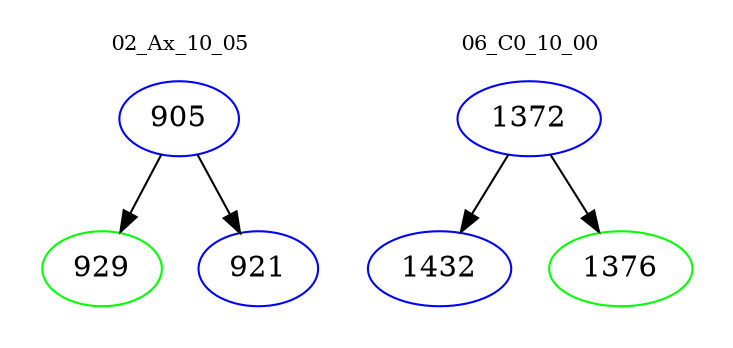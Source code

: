 digraph{
subgraph cluster_0 {
color = white
label = "02_Ax_10_05";
fontsize=10;
T0_905 [label="905", color="blue"]
T0_905 -> T0_929 [color="black"]
T0_929 [label="929", color="green"]
T0_905 -> T0_921 [color="black"]
T0_921 [label="921", color="blue"]
}
subgraph cluster_1 {
color = white
label = "06_C0_10_00";
fontsize=10;
T1_1372 [label="1372", color="blue"]
T1_1372 -> T1_1432 [color="black"]
T1_1432 [label="1432", color="blue"]
T1_1372 -> T1_1376 [color="black"]
T1_1376 [label="1376", color="green"]
}
}
